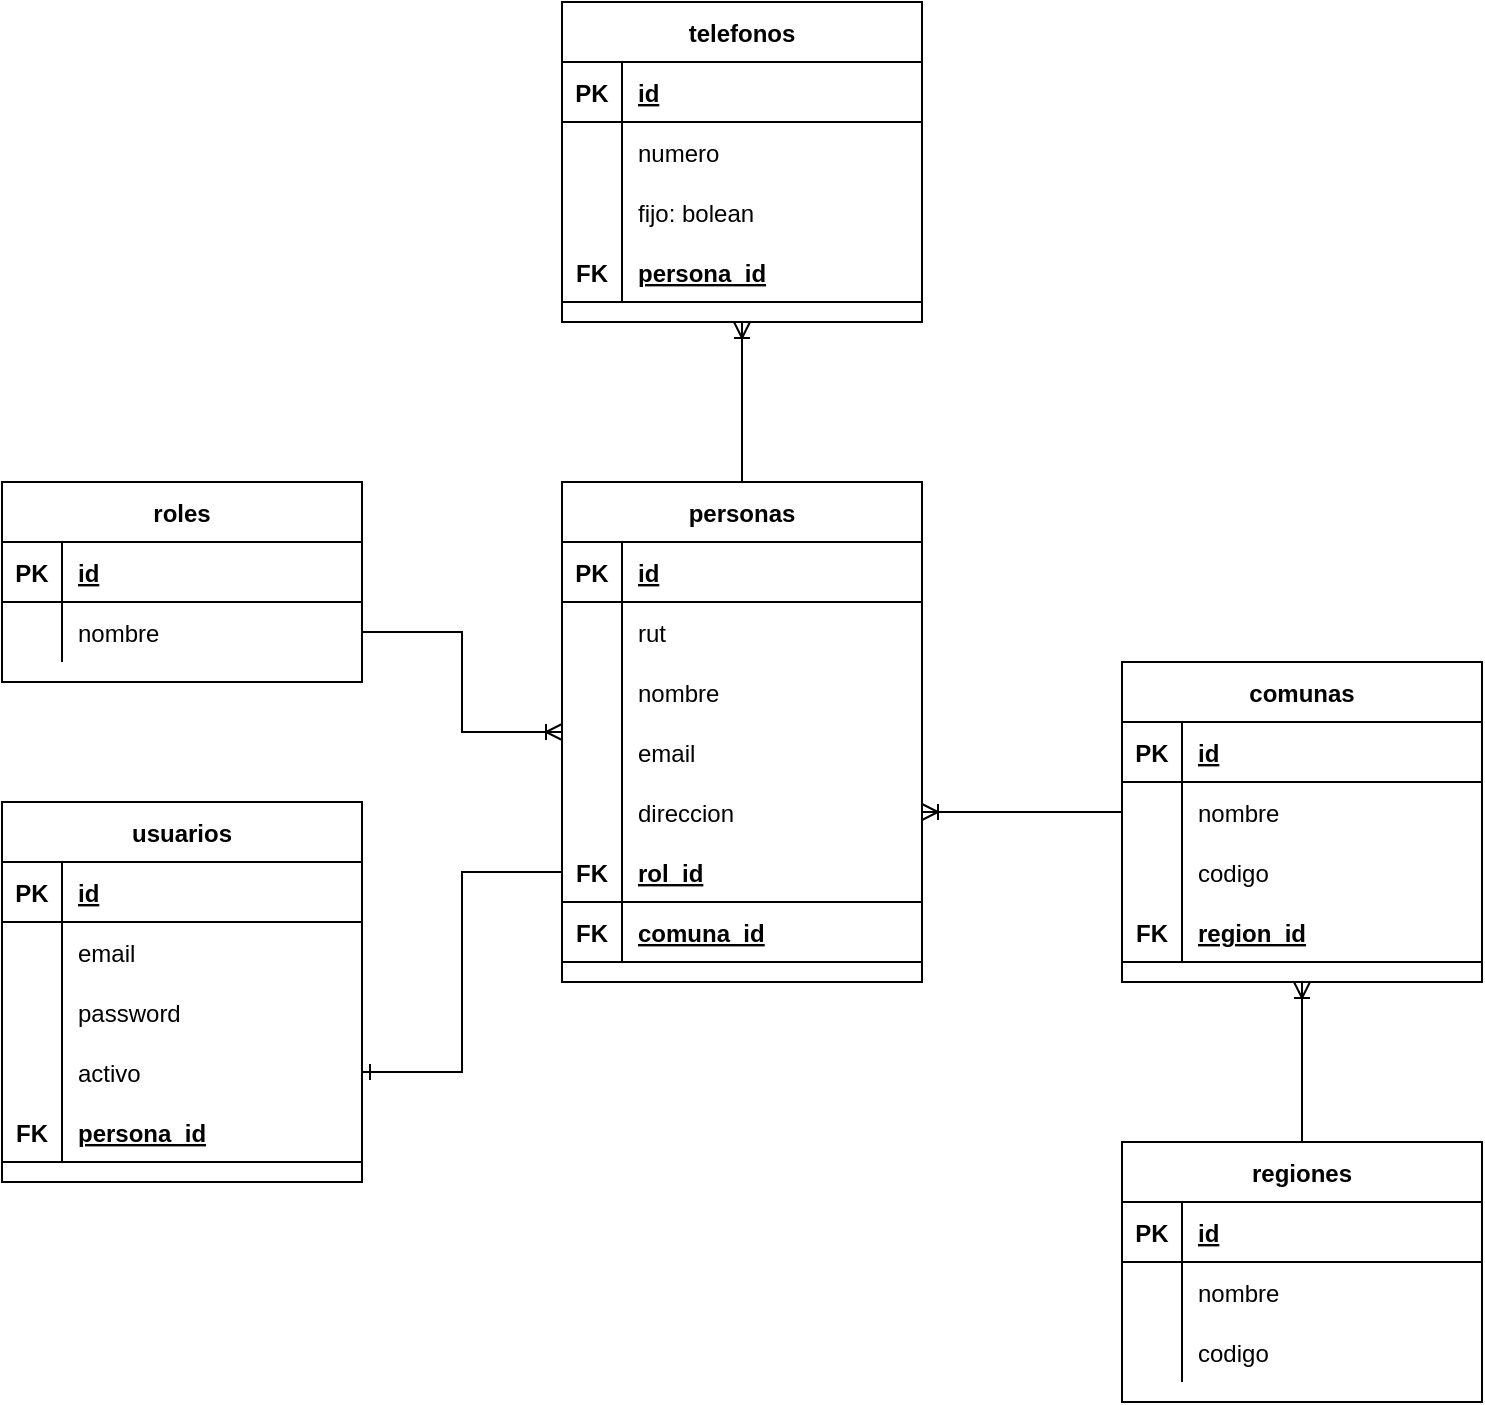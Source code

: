 <mxfile version="14.9.9" type="github">
  <diagram id="R2lEEEUBdFMjLlhIrx00" name="Page-1">
    <mxGraphModel dx="862" dy="1552" grid="1" gridSize="10" guides="1" tooltips="1" connect="1" arrows="1" fold="1" page="1" pageScale="1" pageWidth="850" pageHeight="1100" math="0" shadow="0" extFonts="Permanent Marker^https://fonts.googleapis.com/css?family=Permanent+Marker">
      <root>
        <mxCell id="0" />
        <mxCell id="1" parent="0" />
        <mxCell id="DU2EEfuIi1lP_A9ynI_2-1" value="roles" style="shape=table;startSize=30;container=1;collapsible=1;childLayout=tableLayout;fixedRows=1;rowLines=0;fontStyle=1;align=center;resizeLast=1;" parent="1" vertex="1">
          <mxGeometry x="160" y="80" width="180" height="100" as="geometry" />
        </mxCell>
        <mxCell id="DU2EEfuIi1lP_A9ynI_2-2" value="" style="shape=partialRectangle;collapsible=0;dropTarget=0;pointerEvents=0;fillColor=none;top=0;left=0;bottom=1;right=0;points=[[0,0.5],[1,0.5]];portConstraint=eastwest;" parent="DU2EEfuIi1lP_A9ynI_2-1" vertex="1">
          <mxGeometry y="30" width="180" height="30" as="geometry" />
        </mxCell>
        <mxCell id="DU2EEfuIi1lP_A9ynI_2-3" value="PK" style="shape=partialRectangle;connectable=0;fillColor=none;top=0;left=0;bottom=0;right=0;fontStyle=1;overflow=hidden;" parent="DU2EEfuIi1lP_A9ynI_2-2" vertex="1">
          <mxGeometry width="30" height="30" as="geometry" />
        </mxCell>
        <mxCell id="DU2EEfuIi1lP_A9ynI_2-4" value="id" style="shape=partialRectangle;connectable=0;fillColor=none;top=0;left=0;bottom=0;right=0;align=left;spacingLeft=6;fontStyle=5;overflow=hidden;" parent="DU2EEfuIi1lP_A9ynI_2-2" vertex="1">
          <mxGeometry x="30" width="150" height="30" as="geometry" />
        </mxCell>
        <mxCell id="DU2EEfuIi1lP_A9ynI_2-5" value="" style="shape=partialRectangle;collapsible=0;dropTarget=0;pointerEvents=0;fillColor=none;top=0;left=0;bottom=0;right=0;points=[[0,0.5],[1,0.5]];portConstraint=eastwest;" parent="DU2EEfuIi1lP_A9ynI_2-1" vertex="1">
          <mxGeometry y="60" width="180" height="30" as="geometry" />
        </mxCell>
        <mxCell id="DU2EEfuIi1lP_A9ynI_2-6" value="" style="shape=partialRectangle;connectable=0;fillColor=none;top=0;left=0;bottom=0;right=0;editable=1;overflow=hidden;" parent="DU2EEfuIi1lP_A9ynI_2-5" vertex="1">
          <mxGeometry width="30" height="30" as="geometry" />
        </mxCell>
        <mxCell id="DU2EEfuIi1lP_A9ynI_2-7" value="nombre" style="shape=partialRectangle;connectable=0;fillColor=none;top=0;left=0;bottom=0;right=0;align=left;spacingLeft=6;overflow=hidden;" parent="DU2EEfuIi1lP_A9ynI_2-5" vertex="1">
          <mxGeometry x="30" width="150" height="30" as="geometry" />
        </mxCell>
        <mxCell id="DU2EEfuIi1lP_A9ynI_2-14" value="usuarios" style="shape=table;startSize=30;container=1;collapsible=1;childLayout=tableLayout;fixedRows=1;rowLines=0;fontStyle=1;align=center;resizeLast=1;" parent="1" vertex="1">
          <mxGeometry x="160" y="240" width="180" height="190" as="geometry" />
        </mxCell>
        <mxCell id="DU2EEfuIi1lP_A9ynI_2-15" value="" style="shape=partialRectangle;collapsible=0;dropTarget=0;pointerEvents=0;fillColor=none;top=0;left=0;bottom=1;right=0;points=[[0,0.5],[1,0.5]];portConstraint=eastwest;" parent="DU2EEfuIi1lP_A9ynI_2-14" vertex="1">
          <mxGeometry y="30" width="180" height="30" as="geometry" />
        </mxCell>
        <mxCell id="DU2EEfuIi1lP_A9ynI_2-16" value="PK" style="shape=partialRectangle;connectable=0;fillColor=none;top=0;left=0;bottom=0;right=0;fontStyle=1;overflow=hidden;" parent="DU2EEfuIi1lP_A9ynI_2-15" vertex="1">
          <mxGeometry width="30" height="30" as="geometry" />
        </mxCell>
        <mxCell id="DU2EEfuIi1lP_A9ynI_2-17" value="id" style="shape=partialRectangle;connectable=0;fillColor=none;top=0;left=0;bottom=0;right=0;align=left;spacingLeft=6;fontStyle=5;overflow=hidden;" parent="DU2EEfuIi1lP_A9ynI_2-15" vertex="1">
          <mxGeometry x="30" width="150" height="30" as="geometry" />
        </mxCell>
        <mxCell id="DU2EEfuIi1lP_A9ynI_2-18" value="" style="shape=partialRectangle;collapsible=0;dropTarget=0;pointerEvents=0;fillColor=none;top=0;left=0;bottom=0;right=0;points=[[0,0.5],[1,0.5]];portConstraint=eastwest;" parent="DU2EEfuIi1lP_A9ynI_2-14" vertex="1">
          <mxGeometry y="60" width="180" height="30" as="geometry" />
        </mxCell>
        <mxCell id="DU2EEfuIi1lP_A9ynI_2-19" value="" style="shape=partialRectangle;connectable=0;fillColor=none;top=0;left=0;bottom=0;right=0;editable=1;overflow=hidden;" parent="DU2EEfuIi1lP_A9ynI_2-18" vertex="1">
          <mxGeometry width="30" height="30" as="geometry" />
        </mxCell>
        <mxCell id="DU2EEfuIi1lP_A9ynI_2-20" value="email" style="shape=partialRectangle;connectable=0;fillColor=none;top=0;left=0;bottom=0;right=0;align=left;spacingLeft=6;overflow=hidden;" parent="DU2EEfuIi1lP_A9ynI_2-18" vertex="1">
          <mxGeometry x="30" width="150" height="30" as="geometry" />
        </mxCell>
        <mxCell id="DU2EEfuIi1lP_A9ynI_2-21" value="" style="shape=partialRectangle;collapsible=0;dropTarget=0;pointerEvents=0;fillColor=none;top=0;left=0;bottom=0;right=0;points=[[0,0.5],[1,0.5]];portConstraint=eastwest;" parent="DU2EEfuIi1lP_A9ynI_2-14" vertex="1">
          <mxGeometry y="90" width="180" height="30" as="geometry" />
        </mxCell>
        <mxCell id="DU2EEfuIi1lP_A9ynI_2-22" value="" style="shape=partialRectangle;connectable=0;fillColor=none;top=0;left=0;bottom=0;right=0;editable=1;overflow=hidden;" parent="DU2EEfuIi1lP_A9ynI_2-21" vertex="1">
          <mxGeometry width="30" height="30" as="geometry" />
        </mxCell>
        <mxCell id="DU2EEfuIi1lP_A9ynI_2-23" value="password" style="shape=partialRectangle;connectable=0;fillColor=none;top=0;left=0;bottom=0;right=0;align=left;spacingLeft=6;overflow=hidden;" parent="DU2EEfuIi1lP_A9ynI_2-21" vertex="1">
          <mxGeometry x="30" width="150" height="30" as="geometry" />
        </mxCell>
        <mxCell id="DU2EEfuIi1lP_A9ynI_2-24" value="" style="shape=partialRectangle;collapsible=0;dropTarget=0;pointerEvents=0;fillColor=none;top=0;left=0;bottom=0;right=0;points=[[0,0.5],[1,0.5]];portConstraint=eastwest;" parent="DU2EEfuIi1lP_A9ynI_2-14" vertex="1">
          <mxGeometry y="120" width="180" height="30" as="geometry" />
        </mxCell>
        <mxCell id="DU2EEfuIi1lP_A9ynI_2-25" value="" style="shape=partialRectangle;connectable=0;fillColor=none;top=0;left=0;bottom=0;right=0;editable=1;overflow=hidden;" parent="DU2EEfuIi1lP_A9ynI_2-24" vertex="1">
          <mxGeometry width="30" height="30" as="geometry" />
        </mxCell>
        <mxCell id="DU2EEfuIi1lP_A9ynI_2-26" value="activo" style="shape=partialRectangle;connectable=0;fillColor=none;top=0;left=0;bottom=0;right=0;align=left;spacingLeft=6;overflow=hidden;" parent="DU2EEfuIi1lP_A9ynI_2-24" vertex="1">
          <mxGeometry x="30" width="150" height="30" as="geometry" />
        </mxCell>
        <mxCell id="DU2EEfuIi1lP_A9ynI_2-48" value="" style="shape=partialRectangle;collapsible=0;dropTarget=0;pointerEvents=0;fillColor=none;top=0;left=0;bottom=1;right=0;points=[[0,0.5],[1,0.5]];portConstraint=eastwest;" parent="DU2EEfuIi1lP_A9ynI_2-14" vertex="1">
          <mxGeometry y="150" width="180" height="30" as="geometry" />
        </mxCell>
        <mxCell id="DU2EEfuIi1lP_A9ynI_2-49" value="FK" style="shape=partialRectangle;connectable=0;fillColor=none;top=0;left=0;bottom=0;right=0;fontStyle=1;overflow=hidden;" parent="DU2EEfuIi1lP_A9ynI_2-48" vertex="1">
          <mxGeometry width="30" height="30" as="geometry" />
        </mxCell>
        <mxCell id="DU2EEfuIi1lP_A9ynI_2-50" value="persona_id" style="shape=partialRectangle;connectable=0;fillColor=none;top=0;left=0;bottom=0;right=0;align=left;spacingLeft=6;fontStyle=5;overflow=hidden;" parent="DU2EEfuIi1lP_A9ynI_2-48" vertex="1">
          <mxGeometry x="30" width="150" height="30" as="geometry" />
        </mxCell>
        <mxCell id="DU2EEfuIi1lP_A9ynI_2-64" style="edgeStyle=orthogonalEdgeStyle;rounded=0;orthogonalLoop=1;jettySize=auto;html=1;entryX=0.5;entryY=1;entryDx=0;entryDy=0;endArrow=ERoneToMany;endFill=0;" parent="1" source="DU2EEfuIi1lP_A9ynI_2-27" target="DU2EEfuIi1lP_A9ynI_2-51" edge="1">
          <mxGeometry relative="1" as="geometry" />
        </mxCell>
        <mxCell id="DU2EEfuIi1lP_A9ynI_2-27" value="personas" style="shape=table;startSize=30;container=1;collapsible=1;childLayout=tableLayout;fixedRows=1;rowLines=0;fontStyle=1;align=center;resizeLast=1;" parent="1" vertex="1">
          <mxGeometry x="440" y="80" width="180" height="250" as="geometry" />
        </mxCell>
        <mxCell id="DU2EEfuIi1lP_A9ynI_2-28" value="" style="shape=partialRectangle;collapsible=0;dropTarget=0;pointerEvents=0;fillColor=none;top=0;left=0;bottom=1;right=0;points=[[0,0.5],[1,0.5]];portConstraint=eastwest;" parent="DU2EEfuIi1lP_A9ynI_2-27" vertex="1">
          <mxGeometry y="30" width="180" height="30" as="geometry" />
        </mxCell>
        <mxCell id="DU2EEfuIi1lP_A9ynI_2-29" value="PK" style="shape=partialRectangle;connectable=0;fillColor=none;top=0;left=0;bottom=0;right=0;fontStyle=1;overflow=hidden;" parent="DU2EEfuIi1lP_A9ynI_2-28" vertex="1">
          <mxGeometry width="30" height="30" as="geometry" />
        </mxCell>
        <mxCell id="DU2EEfuIi1lP_A9ynI_2-30" value="id" style="shape=partialRectangle;connectable=0;fillColor=none;top=0;left=0;bottom=0;right=0;align=left;spacingLeft=6;fontStyle=5;overflow=hidden;" parent="DU2EEfuIi1lP_A9ynI_2-28" vertex="1">
          <mxGeometry x="30" width="150" height="30" as="geometry" />
        </mxCell>
        <mxCell id="DU2EEfuIi1lP_A9ynI_2-31" value="" style="shape=partialRectangle;collapsible=0;dropTarget=0;pointerEvents=0;fillColor=none;top=0;left=0;bottom=0;right=0;points=[[0,0.5],[1,0.5]];portConstraint=eastwest;" parent="DU2EEfuIi1lP_A9ynI_2-27" vertex="1">
          <mxGeometry y="60" width="180" height="30" as="geometry" />
        </mxCell>
        <mxCell id="DU2EEfuIi1lP_A9ynI_2-32" value="" style="shape=partialRectangle;connectable=0;fillColor=none;top=0;left=0;bottom=0;right=0;editable=1;overflow=hidden;" parent="DU2EEfuIi1lP_A9ynI_2-31" vertex="1">
          <mxGeometry width="30" height="30" as="geometry" />
        </mxCell>
        <mxCell id="DU2EEfuIi1lP_A9ynI_2-33" value="rut" style="shape=partialRectangle;connectable=0;fillColor=none;top=0;left=0;bottom=0;right=0;align=left;spacingLeft=6;overflow=hidden;" parent="DU2EEfuIi1lP_A9ynI_2-31" vertex="1">
          <mxGeometry x="30" width="150" height="30" as="geometry" />
        </mxCell>
        <mxCell id="DU2EEfuIi1lP_A9ynI_2-34" value="" style="shape=partialRectangle;collapsible=0;dropTarget=0;pointerEvents=0;fillColor=none;top=0;left=0;bottom=0;right=0;points=[[0,0.5],[1,0.5]];portConstraint=eastwest;" parent="DU2EEfuIi1lP_A9ynI_2-27" vertex="1">
          <mxGeometry y="90" width="180" height="30" as="geometry" />
        </mxCell>
        <mxCell id="DU2EEfuIi1lP_A9ynI_2-35" value="" style="shape=partialRectangle;connectable=0;fillColor=none;top=0;left=0;bottom=0;right=0;editable=1;overflow=hidden;" parent="DU2EEfuIi1lP_A9ynI_2-34" vertex="1">
          <mxGeometry width="30" height="30" as="geometry" />
        </mxCell>
        <mxCell id="DU2EEfuIi1lP_A9ynI_2-36" value="nombre" style="shape=partialRectangle;connectable=0;fillColor=none;top=0;left=0;bottom=0;right=0;align=left;spacingLeft=6;overflow=hidden;" parent="DU2EEfuIi1lP_A9ynI_2-34" vertex="1">
          <mxGeometry x="30" width="150" height="30" as="geometry" />
        </mxCell>
        <mxCell id="DU2EEfuIi1lP_A9ynI_2-37" value="" style="shape=partialRectangle;collapsible=0;dropTarget=0;pointerEvents=0;fillColor=none;top=0;left=0;bottom=0;right=0;points=[[0,0.5],[1,0.5]];portConstraint=eastwest;" parent="DU2EEfuIi1lP_A9ynI_2-27" vertex="1">
          <mxGeometry y="120" width="180" height="30" as="geometry" />
        </mxCell>
        <mxCell id="DU2EEfuIi1lP_A9ynI_2-38" value="" style="shape=partialRectangle;connectable=0;fillColor=none;top=0;left=0;bottom=0;right=0;editable=1;overflow=hidden;" parent="DU2EEfuIi1lP_A9ynI_2-37" vertex="1">
          <mxGeometry width="30" height="30" as="geometry" />
        </mxCell>
        <mxCell id="DU2EEfuIi1lP_A9ynI_2-39" value="email" style="shape=partialRectangle;connectable=0;fillColor=none;top=0;left=0;bottom=0;right=0;align=left;spacingLeft=6;overflow=hidden;" parent="DU2EEfuIi1lP_A9ynI_2-37" vertex="1">
          <mxGeometry x="30" width="150" height="30" as="geometry" />
        </mxCell>
        <mxCell id="DU2EEfuIi1lP_A9ynI_2-40" value="" style="shape=partialRectangle;collapsible=0;dropTarget=0;pointerEvents=0;fillColor=none;top=0;left=0;bottom=0;right=0;points=[[0,0.5],[1,0.5]];portConstraint=eastwest;" parent="DU2EEfuIi1lP_A9ynI_2-27" vertex="1">
          <mxGeometry y="150" width="180" height="30" as="geometry" />
        </mxCell>
        <mxCell id="DU2EEfuIi1lP_A9ynI_2-41" value="" style="shape=partialRectangle;connectable=0;fillColor=none;top=0;left=0;bottom=0;right=0;editable=1;overflow=hidden;" parent="DU2EEfuIi1lP_A9ynI_2-40" vertex="1">
          <mxGeometry width="30" height="30" as="geometry" />
        </mxCell>
        <mxCell id="DU2EEfuIi1lP_A9ynI_2-42" value="direccion" style="shape=partialRectangle;connectable=0;fillColor=none;top=0;left=0;bottom=0;right=0;align=left;spacingLeft=6;overflow=hidden;" parent="DU2EEfuIi1lP_A9ynI_2-40" vertex="1">
          <mxGeometry x="30" width="150" height="30" as="geometry" />
        </mxCell>
        <mxCell id="DU2EEfuIi1lP_A9ynI_2-44" value="" style="shape=partialRectangle;collapsible=0;dropTarget=0;pointerEvents=0;fillColor=none;top=0;left=0;bottom=1;right=0;points=[[0,0.5],[1,0.5]];portConstraint=eastwest;" parent="DU2EEfuIi1lP_A9ynI_2-27" vertex="1">
          <mxGeometry y="180" width="180" height="30" as="geometry" />
        </mxCell>
        <mxCell id="DU2EEfuIi1lP_A9ynI_2-45" value="FK" style="shape=partialRectangle;connectable=0;fillColor=none;top=0;left=0;bottom=0;right=0;fontStyle=1;overflow=hidden;" parent="DU2EEfuIi1lP_A9ynI_2-44" vertex="1">
          <mxGeometry width="30" height="30" as="geometry" />
        </mxCell>
        <mxCell id="DU2EEfuIi1lP_A9ynI_2-46" value="rol_id" style="shape=partialRectangle;connectable=0;fillColor=none;top=0;left=0;bottom=0;right=0;align=left;spacingLeft=6;fontStyle=5;overflow=hidden;" parent="DU2EEfuIi1lP_A9ynI_2-44" vertex="1">
          <mxGeometry x="30" width="150" height="30" as="geometry" />
        </mxCell>
        <mxCell id="DU2EEfuIi1lP_A9ynI_2-102" value="" style="shape=partialRectangle;collapsible=0;dropTarget=0;pointerEvents=0;fillColor=none;top=0;left=0;bottom=1;right=0;points=[[0,0.5],[1,0.5]];portConstraint=eastwest;" parent="DU2EEfuIi1lP_A9ynI_2-27" vertex="1">
          <mxGeometry y="210" width="180" height="30" as="geometry" />
        </mxCell>
        <mxCell id="DU2EEfuIi1lP_A9ynI_2-103" value="FK" style="shape=partialRectangle;connectable=0;fillColor=none;top=0;left=0;bottom=0;right=0;fontStyle=1;overflow=hidden;" parent="DU2EEfuIi1lP_A9ynI_2-102" vertex="1">
          <mxGeometry width="30" height="30" as="geometry" />
        </mxCell>
        <mxCell id="DU2EEfuIi1lP_A9ynI_2-104" value="comuna_id" style="shape=partialRectangle;connectable=0;fillColor=none;top=0;left=0;bottom=0;right=0;align=left;spacingLeft=6;fontStyle=5;overflow=hidden;" parent="DU2EEfuIi1lP_A9ynI_2-102" vertex="1">
          <mxGeometry x="30" width="150" height="30" as="geometry" />
        </mxCell>
        <mxCell id="DU2EEfuIi1lP_A9ynI_2-43" style="edgeStyle=orthogonalEdgeStyle;rounded=0;orthogonalLoop=1;jettySize=auto;html=1;entryX=0;entryY=0.5;entryDx=0;entryDy=0;endArrow=ERoneToMany;endFill=0;" parent="1" source="DU2EEfuIi1lP_A9ynI_2-5" target="DU2EEfuIi1lP_A9ynI_2-27" edge="1">
          <mxGeometry relative="1" as="geometry" />
        </mxCell>
        <mxCell id="DU2EEfuIi1lP_A9ynI_2-47" style="edgeStyle=orthogonalEdgeStyle;rounded=0;orthogonalLoop=1;jettySize=auto;html=1;entryX=1;entryY=0.5;entryDx=0;entryDy=0;endArrow=ERone;endFill=0;" parent="1" source="DU2EEfuIi1lP_A9ynI_2-44" target="DU2EEfuIi1lP_A9ynI_2-24" edge="1">
          <mxGeometry relative="1" as="geometry" />
        </mxCell>
        <mxCell id="DU2EEfuIi1lP_A9ynI_2-51" value="telefonos" style="shape=table;startSize=30;container=1;collapsible=1;childLayout=tableLayout;fixedRows=1;rowLines=0;fontStyle=1;align=center;resizeLast=1;" parent="1" vertex="1">
          <mxGeometry x="440" y="-160" width="180" height="160" as="geometry" />
        </mxCell>
        <mxCell id="DU2EEfuIi1lP_A9ynI_2-52" value="" style="shape=partialRectangle;collapsible=0;dropTarget=0;pointerEvents=0;fillColor=none;top=0;left=0;bottom=1;right=0;points=[[0,0.5],[1,0.5]];portConstraint=eastwest;" parent="DU2EEfuIi1lP_A9ynI_2-51" vertex="1">
          <mxGeometry y="30" width="180" height="30" as="geometry" />
        </mxCell>
        <mxCell id="DU2EEfuIi1lP_A9ynI_2-53" value="PK" style="shape=partialRectangle;connectable=0;fillColor=none;top=0;left=0;bottom=0;right=0;fontStyle=1;overflow=hidden;" parent="DU2EEfuIi1lP_A9ynI_2-52" vertex="1">
          <mxGeometry width="30" height="30" as="geometry" />
        </mxCell>
        <mxCell id="DU2EEfuIi1lP_A9ynI_2-54" value="id" style="shape=partialRectangle;connectable=0;fillColor=none;top=0;left=0;bottom=0;right=0;align=left;spacingLeft=6;fontStyle=5;overflow=hidden;" parent="DU2EEfuIi1lP_A9ynI_2-52" vertex="1">
          <mxGeometry x="30" width="150" height="30" as="geometry" />
        </mxCell>
        <mxCell id="DU2EEfuIi1lP_A9ynI_2-55" value="" style="shape=partialRectangle;collapsible=0;dropTarget=0;pointerEvents=0;fillColor=none;top=0;left=0;bottom=0;right=0;points=[[0,0.5],[1,0.5]];portConstraint=eastwest;" parent="DU2EEfuIi1lP_A9ynI_2-51" vertex="1">
          <mxGeometry y="60" width="180" height="30" as="geometry" />
        </mxCell>
        <mxCell id="DU2EEfuIi1lP_A9ynI_2-56" value="" style="shape=partialRectangle;connectable=0;fillColor=none;top=0;left=0;bottom=0;right=0;editable=1;overflow=hidden;" parent="DU2EEfuIi1lP_A9ynI_2-55" vertex="1">
          <mxGeometry width="30" height="30" as="geometry" />
        </mxCell>
        <mxCell id="DU2EEfuIi1lP_A9ynI_2-57" value="numero" style="shape=partialRectangle;connectable=0;fillColor=none;top=0;left=0;bottom=0;right=0;align=left;spacingLeft=6;overflow=hidden;" parent="DU2EEfuIi1lP_A9ynI_2-55" vertex="1">
          <mxGeometry x="30" width="150" height="30" as="geometry" />
        </mxCell>
        <mxCell id="DU2EEfuIi1lP_A9ynI_2-58" value="" style="shape=partialRectangle;collapsible=0;dropTarget=0;pointerEvents=0;fillColor=none;top=0;left=0;bottom=0;right=0;points=[[0,0.5],[1,0.5]];portConstraint=eastwest;" parent="DU2EEfuIi1lP_A9ynI_2-51" vertex="1">
          <mxGeometry y="90" width="180" height="30" as="geometry" />
        </mxCell>
        <mxCell id="DU2EEfuIi1lP_A9ynI_2-59" value="" style="shape=partialRectangle;connectable=0;fillColor=none;top=0;left=0;bottom=0;right=0;editable=1;overflow=hidden;" parent="DU2EEfuIi1lP_A9ynI_2-58" vertex="1">
          <mxGeometry width="30" height="30" as="geometry" />
        </mxCell>
        <mxCell id="DU2EEfuIi1lP_A9ynI_2-60" value="fijo: bolean" style="shape=partialRectangle;connectable=0;fillColor=none;top=0;left=0;bottom=0;right=0;align=left;spacingLeft=6;overflow=hidden;" parent="DU2EEfuIi1lP_A9ynI_2-58" vertex="1">
          <mxGeometry x="30" width="150" height="30" as="geometry" />
        </mxCell>
        <mxCell id="DU2EEfuIi1lP_A9ynI_2-65" value="" style="shape=partialRectangle;collapsible=0;dropTarget=0;pointerEvents=0;fillColor=none;top=0;left=0;bottom=1;right=0;points=[[0,0.5],[1,0.5]];portConstraint=eastwest;" parent="DU2EEfuIi1lP_A9ynI_2-51" vertex="1">
          <mxGeometry y="120" width="180" height="30" as="geometry" />
        </mxCell>
        <mxCell id="DU2EEfuIi1lP_A9ynI_2-66" value="FK" style="shape=partialRectangle;connectable=0;fillColor=none;top=0;left=0;bottom=0;right=0;fontStyle=1;overflow=hidden;" parent="DU2EEfuIi1lP_A9ynI_2-65" vertex="1">
          <mxGeometry width="30" height="30" as="geometry" />
        </mxCell>
        <mxCell id="DU2EEfuIi1lP_A9ynI_2-67" value="persona_id" style="shape=partialRectangle;connectable=0;fillColor=none;top=0;left=0;bottom=0;right=0;align=left;spacingLeft=6;fontStyle=5;overflow=hidden;" parent="DU2EEfuIi1lP_A9ynI_2-65" vertex="1">
          <mxGeometry x="30" width="150" height="30" as="geometry" />
        </mxCell>
        <mxCell id="DU2EEfuIi1lP_A9ynI_2-97" style="edgeStyle=orthogonalEdgeStyle;rounded=0;orthogonalLoop=1;jettySize=auto;html=1;entryX=0.5;entryY=1;entryDx=0;entryDy=0;endArrow=ERoneToMany;endFill=0;" parent="1" source="DU2EEfuIi1lP_A9ynI_2-68" target="DU2EEfuIi1lP_A9ynI_2-84" edge="1">
          <mxGeometry relative="1" as="geometry" />
        </mxCell>
        <mxCell id="DU2EEfuIi1lP_A9ynI_2-68" value="regiones" style="shape=table;startSize=30;container=1;collapsible=1;childLayout=tableLayout;fixedRows=1;rowLines=0;fontStyle=1;align=center;resizeLast=1;" parent="1" vertex="1">
          <mxGeometry x="720" y="410" width="180" height="130" as="geometry" />
        </mxCell>
        <mxCell id="DU2EEfuIi1lP_A9ynI_2-69" value="" style="shape=partialRectangle;collapsible=0;dropTarget=0;pointerEvents=0;fillColor=none;top=0;left=0;bottom=1;right=0;points=[[0,0.5],[1,0.5]];portConstraint=eastwest;" parent="DU2EEfuIi1lP_A9ynI_2-68" vertex="1">
          <mxGeometry y="30" width="180" height="30" as="geometry" />
        </mxCell>
        <mxCell id="DU2EEfuIi1lP_A9ynI_2-70" value="PK" style="shape=partialRectangle;connectable=0;fillColor=none;top=0;left=0;bottom=0;right=0;fontStyle=1;overflow=hidden;" parent="DU2EEfuIi1lP_A9ynI_2-69" vertex="1">
          <mxGeometry width="30" height="30" as="geometry" />
        </mxCell>
        <mxCell id="DU2EEfuIi1lP_A9ynI_2-71" value="id" style="shape=partialRectangle;connectable=0;fillColor=none;top=0;left=0;bottom=0;right=0;align=left;spacingLeft=6;fontStyle=5;overflow=hidden;" parent="DU2EEfuIi1lP_A9ynI_2-69" vertex="1">
          <mxGeometry x="30" width="150" height="30" as="geometry" />
        </mxCell>
        <mxCell id="DU2EEfuIi1lP_A9ynI_2-72" value="" style="shape=partialRectangle;collapsible=0;dropTarget=0;pointerEvents=0;fillColor=none;top=0;left=0;bottom=0;right=0;points=[[0,0.5],[1,0.5]];portConstraint=eastwest;" parent="DU2EEfuIi1lP_A9ynI_2-68" vertex="1">
          <mxGeometry y="60" width="180" height="30" as="geometry" />
        </mxCell>
        <mxCell id="DU2EEfuIi1lP_A9ynI_2-73" value="" style="shape=partialRectangle;connectable=0;fillColor=none;top=0;left=0;bottom=0;right=0;editable=1;overflow=hidden;" parent="DU2EEfuIi1lP_A9ynI_2-72" vertex="1">
          <mxGeometry width="30" height="30" as="geometry" />
        </mxCell>
        <mxCell id="DU2EEfuIi1lP_A9ynI_2-74" value="nombre" style="shape=partialRectangle;connectable=0;fillColor=none;top=0;left=0;bottom=0;right=0;align=left;spacingLeft=6;overflow=hidden;" parent="DU2EEfuIi1lP_A9ynI_2-72" vertex="1">
          <mxGeometry x="30" width="150" height="30" as="geometry" />
        </mxCell>
        <mxCell id="DU2EEfuIi1lP_A9ynI_2-81" value="" style="shape=partialRectangle;collapsible=0;dropTarget=0;pointerEvents=0;fillColor=none;top=0;left=0;bottom=0;right=0;points=[[0,0.5],[1,0.5]];portConstraint=eastwest;" parent="DU2EEfuIi1lP_A9ynI_2-68" vertex="1">
          <mxGeometry y="90" width="180" height="30" as="geometry" />
        </mxCell>
        <mxCell id="DU2EEfuIi1lP_A9ynI_2-82" value="" style="shape=partialRectangle;connectable=0;fillColor=none;top=0;left=0;bottom=0;right=0;editable=1;overflow=hidden;" parent="DU2EEfuIi1lP_A9ynI_2-81" vertex="1">
          <mxGeometry width="30" height="30" as="geometry" />
        </mxCell>
        <mxCell id="DU2EEfuIi1lP_A9ynI_2-83" value="codigo" style="shape=partialRectangle;connectable=0;fillColor=none;top=0;left=0;bottom=0;right=0;align=left;spacingLeft=6;overflow=hidden;" parent="DU2EEfuIi1lP_A9ynI_2-81" vertex="1">
          <mxGeometry x="30" width="150" height="30" as="geometry" />
        </mxCell>
        <mxCell id="DU2EEfuIi1lP_A9ynI_2-84" value="comunas" style="shape=table;startSize=30;container=1;collapsible=1;childLayout=tableLayout;fixedRows=1;rowLines=0;fontStyle=1;align=center;resizeLast=1;" parent="1" vertex="1">
          <mxGeometry x="720" y="170" width="180" height="160" as="geometry" />
        </mxCell>
        <mxCell id="DU2EEfuIi1lP_A9ynI_2-85" value="" style="shape=partialRectangle;collapsible=0;dropTarget=0;pointerEvents=0;fillColor=none;top=0;left=0;bottom=1;right=0;points=[[0,0.5],[1,0.5]];portConstraint=eastwest;" parent="DU2EEfuIi1lP_A9ynI_2-84" vertex="1">
          <mxGeometry y="30" width="180" height="30" as="geometry" />
        </mxCell>
        <mxCell id="DU2EEfuIi1lP_A9ynI_2-86" value="PK" style="shape=partialRectangle;connectable=0;fillColor=none;top=0;left=0;bottom=0;right=0;fontStyle=1;overflow=hidden;" parent="DU2EEfuIi1lP_A9ynI_2-85" vertex="1">
          <mxGeometry width="30" height="30" as="geometry" />
        </mxCell>
        <mxCell id="DU2EEfuIi1lP_A9ynI_2-87" value="id" style="shape=partialRectangle;connectable=0;fillColor=none;top=0;left=0;bottom=0;right=0;align=left;spacingLeft=6;fontStyle=5;overflow=hidden;" parent="DU2EEfuIi1lP_A9ynI_2-85" vertex="1">
          <mxGeometry x="30" width="150" height="30" as="geometry" />
        </mxCell>
        <mxCell id="DU2EEfuIi1lP_A9ynI_2-88" value="" style="shape=partialRectangle;collapsible=0;dropTarget=0;pointerEvents=0;fillColor=none;top=0;left=0;bottom=0;right=0;points=[[0,0.5],[1,0.5]];portConstraint=eastwest;" parent="DU2EEfuIi1lP_A9ynI_2-84" vertex="1">
          <mxGeometry y="60" width="180" height="30" as="geometry" />
        </mxCell>
        <mxCell id="DU2EEfuIi1lP_A9ynI_2-89" value="" style="shape=partialRectangle;connectable=0;fillColor=none;top=0;left=0;bottom=0;right=0;editable=1;overflow=hidden;" parent="DU2EEfuIi1lP_A9ynI_2-88" vertex="1">
          <mxGeometry width="30" height="30" as="geometry" />
        </mxCell>
        <mxCell id="DU2EEfuIi1lP_A9ynI_2-90" value="nombre" style="shape=partialRectangle;connectable=0;fillColor=none;top=0;left=0;bottom=0;right=0;align=left;spacingLeft=6;overflow=hidden;" parent="DU2EEfuIi1lP_A9ynI_2-88" vertex="1">
          <mxGeometry x="30" width="150" height="30" as="geometry" />
        </mxCell>
        <mxCell id="DU2EEfuIi1lP_A9ynI_2-91" value="" style="shape=partialRectangle;collapsible=0;dropTarget=0;pointerEvents=0;fillColor=none;top=0;left=0;bottom=0;right=0;points=[[0,0.5],[1,0.5]];portConstraint=eastwest;" parent="DU2EEfuIi1lP_A9ynI_2-84" vertex="1">
          <mxGeometry y="90" width="180" height="30" as="geometry" />
        </mxCell>
        <mxCell id="DU2EEfuIi1lP_A9ynI_2-92" value="" style="shape=partialRectangle;connectable=0;fillColor=none;top=0;left=0;bottom=0;right=0;editable=1;overflow=hidden;" parent="DU2EEfuIi1lP_A9ynI_2-91" vertex="1">
          <mxGeometry width="30" height="30" as="geometry" />
        </mxCell>
        <mxCell id="DU2EEfuIi1lP_A9ynI_2-93" value="codigo" style="shape=partialRectangle;connectable=0;fillColor=none;top=0;left=0;bottom=0;right=0;align=left;spacingLeft=6;overflow=hidden;" parent="DU2EEfuIi1lP_A9ynI_2-91" vertex="1">
          <mxGeometry x="30" width="150" height="30" as="geometry" />
        </mxCell>
        <mxCell id="DU2EEfuIi1lP_A9ynI_2-98" value="" style="shape=partialRectangle;collapsible=0;dropTarget=0;pointerEvents=0;fillColor=none;top=0;left=0;bottom=1;right=0;points=[[0,0.5],[1,0.5]];portConstraint=eastwest;" parent="DU2EEfuIi1lP_A9ynI_2-84" vertex="1">
          <mxGeometry y="120" width="180" height="30" as="geometry" />
        </mxCell>
        <mxCell id="DU2EEfuIi1lP_A9ynI_2-99" value="FK" style="shape=partialRectangle;connectable=0;fillColor=none;top=0;left=0;bottom=0;right=0;fontStyle=1;overflow=hidden;" parent="DU2EEfuIi1lP_A9ynI_2-98" vertex="1">
          <mxGeometry width="30" height="30" as="geometry" />
        </mxCell>
        <mxCell id="DU2EEfuIi1lP_A9ynI_2-100" value="region_id" style="shape=partialRectangle;connectable=0;fillColor=none;top=0;left=0;bottom=0;right=0;align=left;spacingLeft=6;fontStyle=5;overflow=hidden;" parent="DU2EEfuIi1lP_A9ynI_2-98" vertex="1">
          <mxGeometry x="30" width="150" height="30" as="geometry" />
        </mxCell>
        <mxCell id="DU2EEfuIi1lP_A9ynI_2-101" style="edgeStyle=orthogonalEdgeStyle;rounded=0;orthogonalLoop=1;jettySize=auto;html=1;entryX=1;entryY=0.5;entryDx=0;entryDy=0;endArrow=ERoneToMany;endFill=0;" parent="1" source="DU2EEfuIi1lP_A9ynI_2-88" target="DU2EEfuIi1lP_A9ynI_2-40" edge="1">
          <mxGeometry relative="1" as="geometry" />
        </mxCell>
      </root>
    </mxGraphModel>
  </diagram>
</mxfile>
